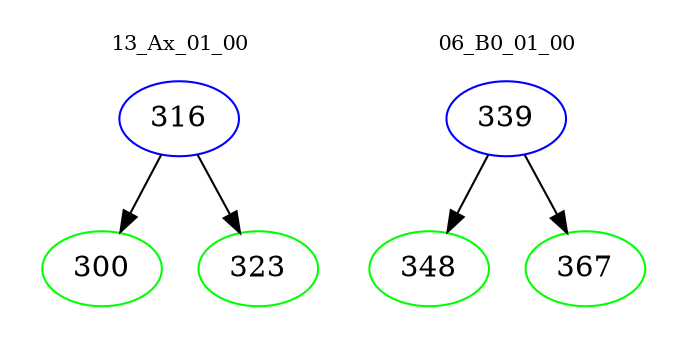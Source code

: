 digraph{
subgraph cluster_0 {
color = white
label = "13_Ax_01_00";
fontsize=10;
T0_316 [label="316", color="blue"]
T0_316 -> T0_300 [color="black"]
T0_300 [label="300", color="green"]
T0_316 -> T0_323 [color="black"]
T0_323 [label="323", color="green"]
}
subgraph cluster_1 {
color = white
label = "06_B0_01_00";
fontsize=10;
T1_339 [label="339", color="blue"]
T1_339 -> T1_348 [color="black"]
T1_348 [label="348", color="green"]
T1_339 -> T1_367 [color="black"]
T1_367 [label="367", color="green"]
}
}
